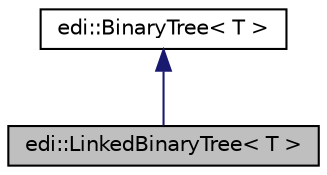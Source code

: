 digraph "edi::LinkedBinaryTree&lt; T &gt;"
{
  edge [fontname="Helvetica",fontsize="10",labelfontname="Helvetica",labelfontsize="10"];
  node [fontname="Helvetica",fontsize="10",shape=record];
  Node1 [label="edi::LinkedBinaryTree\< T \>",height=0.2,width=0.4,color="black", fillcolor="grey75", style="filled", fontcolor="black"];
  Node2 -> Node1 [dir="back",color="midnightblue",fontsize="10",style="solid",fontname="Helvetica"];
  Node2 [label="edi::BinaryTree\< T \>",height=0.2,width=0.4,color="black", fillcolor="white", style="filled",URL="$classedi_1_1BinaryTree.html",tooltip="ADT Binary tree. "];
}
